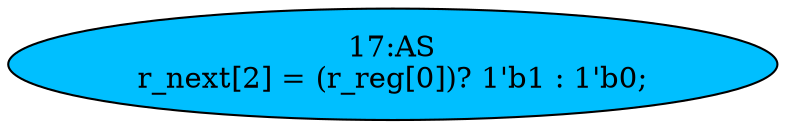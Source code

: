 strict digraph "" {
	node [label="\N"];
	"17:AS"	[ast="<pyverilog.vparser.ast.Assign object at 0x7f6c231f9110>",
		def_var="['r_next']",
		fillcolor=deepskyblue,
		label="17:AS
r_next[2] = (r_reg[0])? 1'b1 : 1'b0;",
		statements="[]",
		style=filled,
		typ=Assign,
		use_var="['r_reg']"];
}
